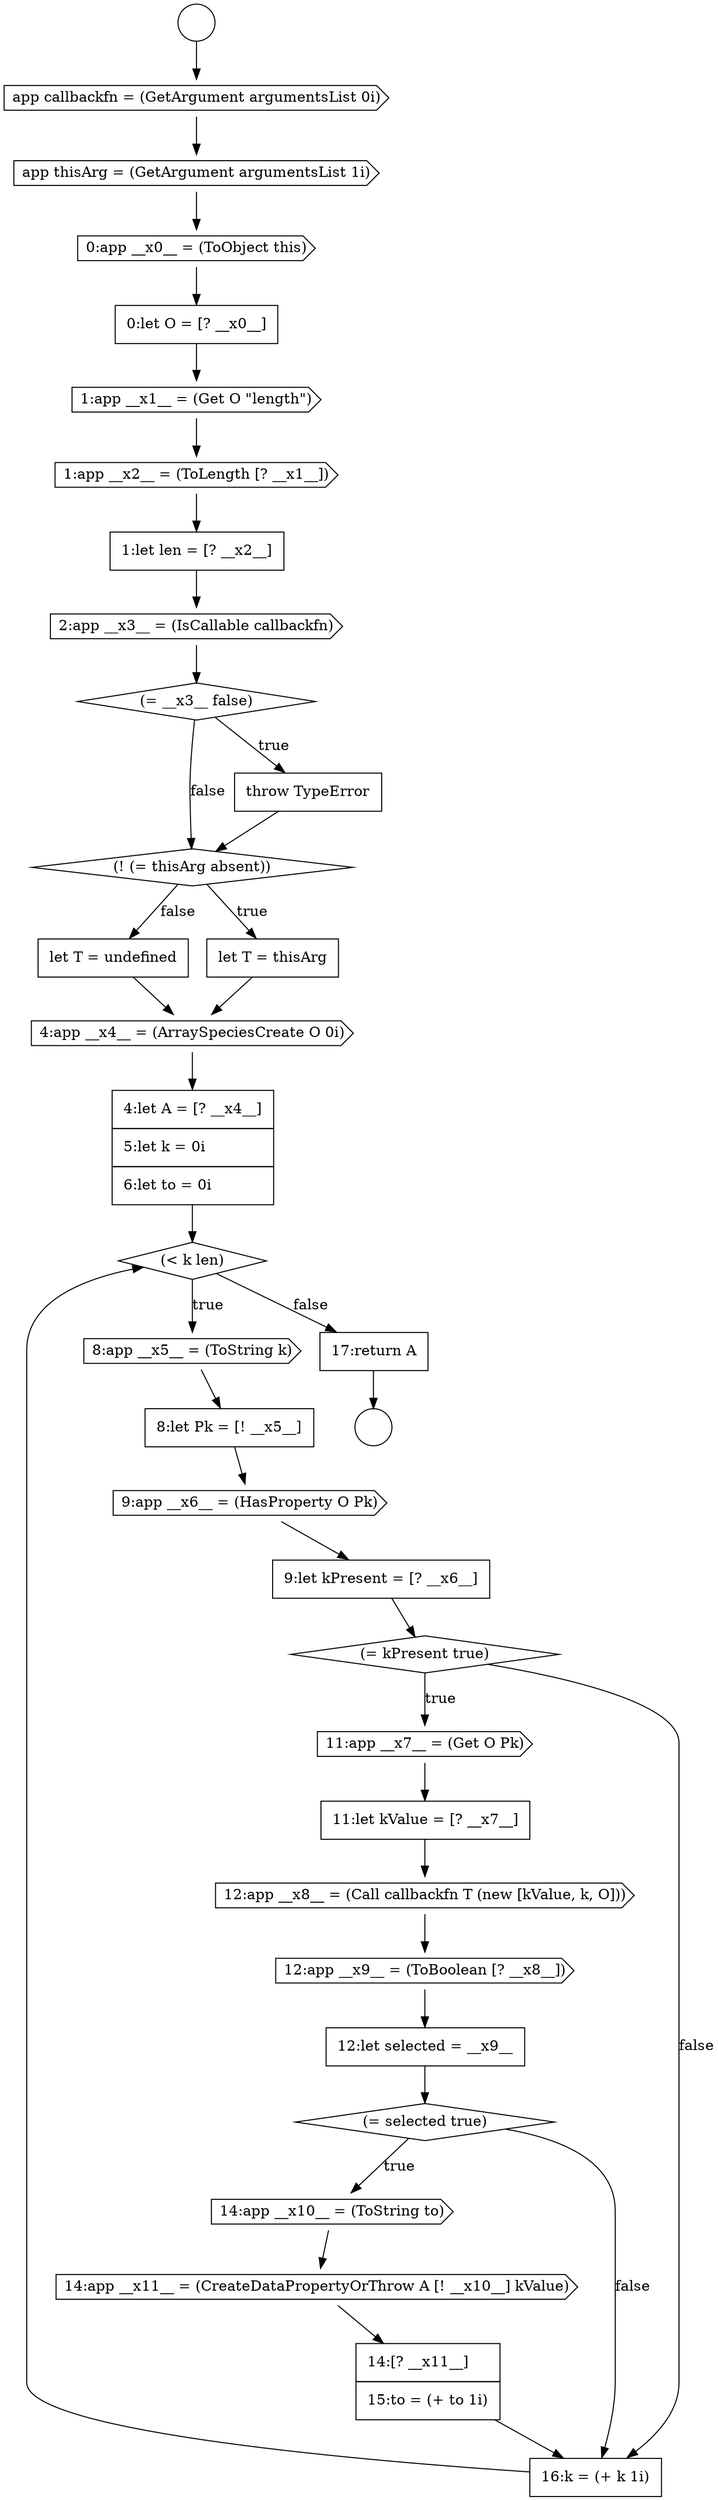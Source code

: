 digraph {
  node14662 [shape=cds, label=<<font color="black">4:app __x4__ = (ArraySpeciesCreate O 0i)</font>> color="black" fillcolor="white" style=filled]
  node14665 [shape=cds, label=<<font color="black">8:app __x5__ = (ToString k)</font>> color="black" fillcolor="white" style=filled]
  node14677 [shape=cds, label=<<font color="black">14:app __x11__ = (CreateDataPropertyOrThrow A [! __x10__] kValue)</font>> color="black" fillcolor="white" style=filled]
  node14669 [shape=diamond, label=<<font color="black">(= kPresent true)</font>> color="black" fillcolor="white" style=filled]
  node14661 [shape=none, margin=0, label=<<font color="black">
    <table border="0" cellborder="1" cellspacing="0" cellpadding="10">
      <tr><td align="left">let T = undefined</td></tr>
    </table>
  </font>> color="black" fillcolor="white" style=filled]
  node14648 [shape=circle label=" " color="black" fillcolor="white" style=filled]
  node14680 [shape=none, margin=0, label=<<font color="black">
    <table border="0" cellborder="1" cellspacing="0" cellpadding="10">
      <tr><td align="left">17:return A</td></tr>
    </table>
  </font>> color="black" fillcolor="white" style=filled]
  node14666 [shape=none, margin=0, label=<<font color="black">
    <table border="0" cellborder="1" cellspacing="0" cellpadding="10">
      <tr><td align="left">8:let Pk = [! __x5__]</td></tr>
    </table>
  </font>> color="black" fillcolor="white" style=filled]
  node14676 [shape=cds, label=<<font color="black">14:app __x10__ = (ToString to)</font>> color="black" fillcolor="white" style=filled]
  node14657 [shape=diamond, label=<<font color="black">(= __x3__ false)</font>> color="black" fillcolor="white" style=filled]
  node14647 [shape=circle label=" " color="black" fillcolor="white" style=filled]
  node14667 [shape=cds, label=<<font color="black">9:app __x6__ = (HasProperty O Pk)</font>> color="black" fillcolor="white" style=filled]
  node14671 [shape=none, margin=0, label=<<font color="black">
    <table border="0" cellborder="1" cellspacing="0" cellpadding="10">
      <tr><td align="left">11:let kValue = [? __x7__]</td></tr>
    </table>
  </font>> color="black" fillcolor="white" style=filled]
  node14668 [shape=none, margin=0, label=<<font color="black">
    <table border="0" cellborder="1" cellspacing="0" cellpadding="10">
      <tr><td align="left">9:let kPresent = [? __x6__]</td></tr>
    </table>
  </font>> color="black" fillcolor="white" style=filled]
  node14663 [shape=none, margin=0, label=<<font color="black">
    <table border="0" cellborder="1" cellspacing="0" cellpadding="10">
      <tr><td align="left">4:let A = [? __x4__]</td></tr>
      <tr><td align="left">5:let k = 0i</td></tr>
      <tr><td align="left">6:let to = 0i</td></tr>
    </table>
  </font>> color="black" fillcolor="white" style=filled]
  node14659 [shape=diamond, label=<<font color="black">(! (= thisArg absent))</font>> color="black" fillcolor="white" style=filled]
  node14674 [shape=none, margin=0, label=<<font color="black">
    <table border="0" cellborder="1" cellspacing="0" cellpadding="10">
      <tr><td align="left">12:let selected = __x9__</td></tr>
    </table>
  </font>> color="black" fillcolor="white" style=filled]
  node14658 [shape=none, margin=0, label=<<font color="black">
    <table border="0" cellborder="1" cellspacing="0" cellpadding="10">
      <tr><td align="left">throw TypeError</td></tr>
    </table>
  </font>> color="black" fillcolor="white" style=filled]
  node14654 [shape=cds, label=<<font color="black">1:app __x2__ = (ToLength [? __x1__])</font>> color="black" fillcolor="white" style=filled]
  node14652 [shape=none, margin=0, label=<<font color="black">
    <table border="0" cellborder="1" cellspacing="0" cellpadding="10">
      <tr><td align="left">0:let O = [? __x0__]</td></tr>
    </table>
  </font>> color="black" fillcolor="white" style=filled]
  node14655 [shape=none, margin=0, label=<<font color="black">
    <table border="0" cellborder="1" cellspacing="0" cellpadding="10">
      <tr><td align="left">1:let len = [? __x2__]</td></tr>
    </table>
  </font>> color="black" fillcolor="white" style=filled]
  node14649 [shape=cds, label=<<font color="black">app callbackfn = (GetArgument argumentsList 0i)</font>> color="black" fillcolor="white" style=filled]
  node14670 [shape=cds, label=<<font color="black">11:app __x7__ = (Get O Pk)</font>> color="black" fillcolor="white" style=filled]
  node14679 [shape=none, margin=0, label=<<font color="black">
    <table border="0" cellborder="1" cellspacing="0" cellpadding="10">
      <tr><td align="left">16:k = (+ k 1i)</td></tr>
    </table>
  </font>> color="black" fillcolor="white" style=filled]
  node14664 [shape=diamond, label=<<font color="black">(&lt; k len)</font>> color="black" fillcolor="white" style=filled]
  node14660 [shape=none, margin=0, label=<<font color="black">
    <table border="0" cellborder="1" cellspacing="0" cellpadding="10">
      <tr><td align="left">let T = thisArg</td></tr>
    </table>
  </font>> color="black" fillcolor="white" style=filled]
  node14675 [shape=diamond, label=<<font color="black">(= selected true)</font>> color="black" fillcolor="white" style=filled]
  node14656 [shape=cds, label=<<font color="black">2:app __x3__ = (IsCallable callbackfn)</font>> color="black" fillcolor="white" style=filled]
  node14650 [shape=cds, label=<<font color="black">app thisArg = (GetArgument argumentsList 1i)</font>> color="black" fillcolor="white" style=filled]
  node14678 [shape=none, margin=0, label=<<font color="black">
    <table border="0" cellborder="1" cellspacing="0" cellpadding="10">
      <tr><td align="left">14:[? __x11__]</td></tr>
      <tr><td align="left">15:to = (+ to 1i)</td></tr>
    </table>
  </font>> color="black" fillcolor="white" style=filled]
  node14673 [shape=cds, label=<<font color="black">12:app __x9__ = (ToBoolean [? __x8__])</font>> color="black" fillcolor="white" style=filled]
  node14653 [shape=cds, label=<<font color="black">1:app __x1__ = (Get O &quot;length&quot;)</font>> color="black" fillcolor="white" style=filled]
  node14651 [shape=cds, label=<<font color="black">0:app __x0__ = (ToObject this)</font>> color="black" fillcolor="white" style=filled]
  node14672 [shape=cds, label=<<font color="black">12:app __x8__ = (Call callbackfn T (new [kValue, k, O]))</font>> color="black" fillcolor="white" style=filled]
  node14666 -> node14667 [ color="black"]
  node14680 -> node14648 [ color="black"]
  node14653 -> node14654 [ color="black"]
  node14674 -> node14675 [ color="black"]
  node14664 -> node14665 [label=<<font color="black">true</font>> color="black"]
  node14664 -> node14680 [label=<<font color="black">false</font>> color="black"]
  node14658 -> node14659 [ color="black"]
  node14662 -> node14663 [ color="black"]
  node14678 -> node14679 [ color="black"]
  node14656 -> node14657 [ color="black"]
  node14665 -> node14666 [ color="black"]
  node14657 -> node14658 [label=<<font color="black">true</font>> color="black"]
  node14657 -> node14659 [label=<<font color="black">false</font>> color="black"]
  node14670 -> node14671 [ color="black"]
  node14667 -> node14668 [ color="black"]
  node14655 -> node14656 [ color="black"]
  node14669 -> node14670 [label=<<font color="black">true</font>> color="black"]
  node14669 -> node14679 [label=<<font color="black">false</font>> color="black"]
  node14668 -> node14669 [ color="black"]
  node14647 -> node14649 [ color="black"]
  node14654 -> node14655 [ color="black"]
  node14663 -> node14664 [ color="black"]
  node14673 -> node14674 [ color="black"]
  node14652 -> node14653 [ color="black"]
  node14660 -> node14662 [ color="black"]
  node14659 -> node14660 [label=<<font color="black">true</font>> color="black"]
  node14659 -> node14661 [label=<<font color="black">false</font>> color="black"]
  node14672 -> node14673 [ color="black"]
  node14676 -> node14677 [ color="black"]
  node14651 -> node14652 [ color="black"]
  node14650 -> node14651 [ color="black"]
  node14675 -> node14676 [label=<<font color="black">true</font>> color="black"]
  node14675 -> node14679 [label=<<font color="black">false</font>> color="black"]
  node14677 -> node14678 [ color="black"]
  node14671 -> node14672 [ color="black"]
  node14661 -> node14662 [ color="black"]
  node14679 -> node14664 [ color="black"]
  node14649 -> node14650 [ color="black"]
}
